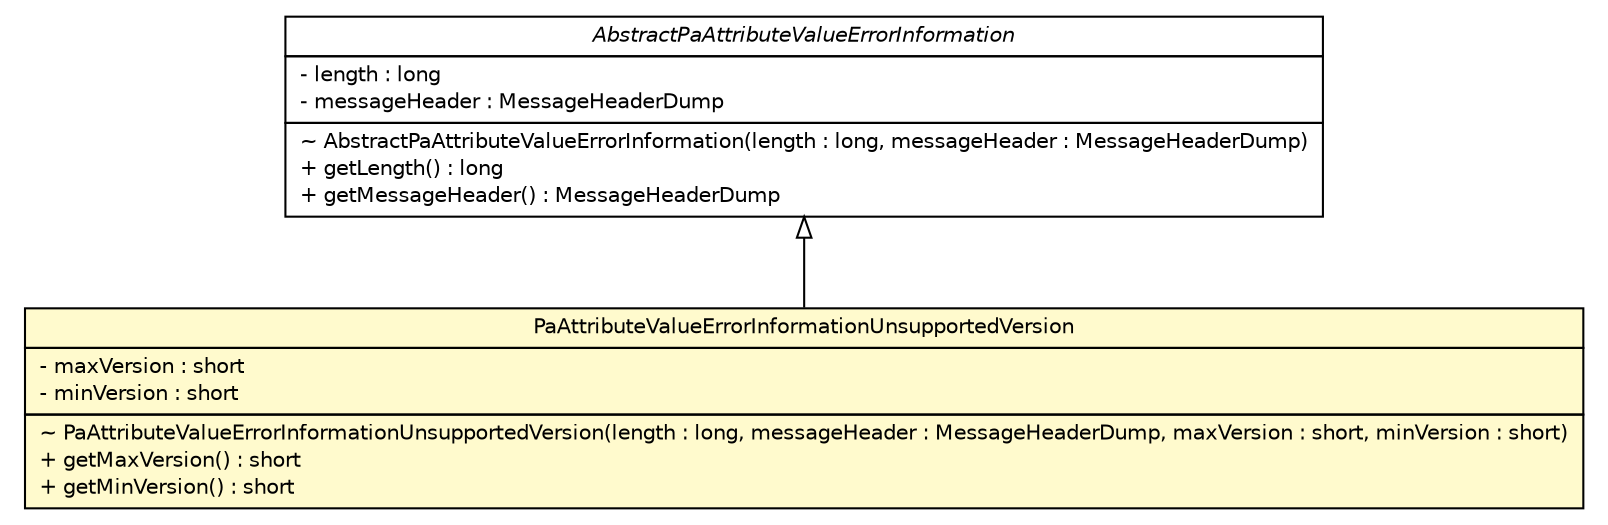 #!/usr/local/bin/dot
#
# Class diagram 
# Generated by UMLGraph version R5_6 (http://www.umlgraph.org/)
#

digraph G {
	edge [fontname="Helvetica",fontsize=10,labelfontname="Helvetica",labelfontsize=10];
	node [fontname="Helvetica",fontsize=10,shape=plaintext];
	nodesep=0.25;
	ranksep=0.5;
	// org.ietf.nea.pa.attribute.util.AbstractPaAttributeValueErrorInformation
	c71622 [label=<<table title="org.ietf.nea.pa.attribute.util.AbstractPaAttributeValueErrorInformation" border="0" cellborder="1" cellspacing="0" cellpadding="2" port="p" href="./AbstractPaAttributeValueErrorInformation.html">
		<tr><td><table border="0" cellspacing="0" cellpadding="1">
<tr><td align="center" balign="center"><font face="Helvetica-Oblique"> AbstractPaAttributeValueErrorInformation </font></td></tr>
		</table></td></tr>
		<tr><td><table border="0" cellspacing="0" cellpadding="1">
<tr><td align="left" balign="left"> - length : long </td></tr>
<tr><td align="left" balign="left"> - messageHeader : MessageHeaderDump </td></tr>
		</table></td></tr>
		<tr><td><table border="0" cellspacing="0" cellpadding="1">
<tr><td align="left" balign="left"> ~ AbstractPaAttributeValueErrorInformation(length : long, messageHeader : MessageHeaderDump) </td></tr>
<tr><td align="left" balign="left"> + getLength() : long </td></tr>
<tr><td align="left" balign="left"> + getMessageHeader() : MessageHeaderDump </td></tr>
		</table></td></tr>
		</table>>, URL="./AbstractPaAttributeValueErrorInformation.html", fontname="Helvetica", fontcolor="black", fontsize=10.0];
	// org.ietf.nea.pa.attribute.util.PaAttributeValueErrorInformationUnsupportedVersion
	c71628 [label=<<table title="org.ietf.nea.pa.attribute.util.PaAttributeValueErrorInformationUnsupportedVersion" border="0" cellborder="1" cellspacing="0" cellpadding="2" port="p" bgcolor="lemonChiffon" href="./PaAttributeValueErrorInformationUnsupportedVersion.html">
		<tr><td><table border="0" cellspacing="0" cellpadding="1">
<tr><td align="center" balign="center"> PaAttributeValueErrorInformationUnsupportedVersion </td></tr>
		</table></td></tr>
		<tr><td><table border="0" cellspacing="0" cellpadding="1">
<tr><td align="left" balign="left"> - maxVersion : short </td></tr>
<tr><td align="left" balign="left"> - minVersion : short </td></tr>
		</table></td></tr>
		<tr><td><table border="0" cellspacing="0" cellpadding="1">
<tr><td align="left" balign="left"> ~ PaAttributeValueErrorInformationUnsupportedVersion(length : long, messageHeader : MessageHeaderDump, maxVersion : short, minVersion : short) </td></tr>
<tr><td align="left" balign="left"> + getMaxVersion() : short </td></tr>
<tr><td align="left" balign="left"> + getMinVersion() : short </td></tr>
		</table></td></tr>
		</table>>, URL="./PaAttributeValueErrorInformationUnsupportedVersion.html", fontname="Helvetica", fontcolor="black", fontsize=10.0];
	//org.ietf.nea.pa.attribute.util.PaAttributeValueErrorInformationUnsupportedVersion extends org.ietf.nea.pa.attribute.util.AbstractPaAttributeValueErrorInformation
	c71622:p -> c71628:p [dir=back,arrowtail=empty];
}

